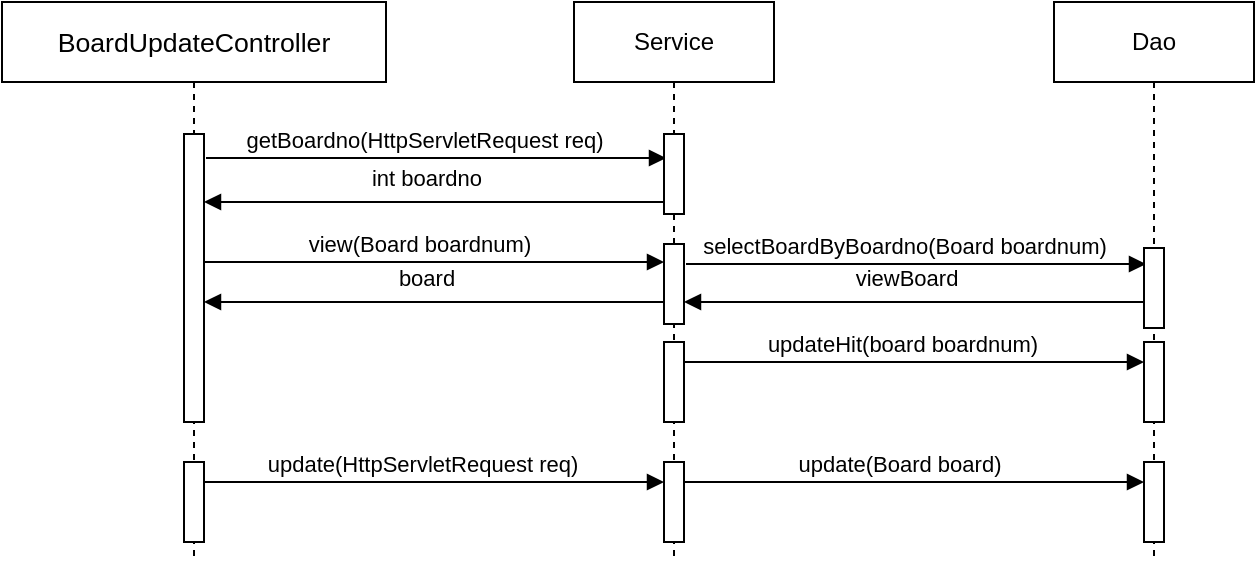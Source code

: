 <mxfile version="13.2.6" type="github">
  <diagram id="hZi3Nb08FEm_SXACoeds" name="Page-1">
    <mxGraphModel dx="1278" dy="585" grid="1" gridSize="10" guides="1" tooltips="1" connect="1" arrows="1" fold="1" page="1" pageScale="1" pageWidth="827" pageHeight="1169" math="0" shadow="0">
      <root>
        <mxCell id="0" />
        <mxCell id="1" parent="0" />
        <mxCell id="-PXGLhBAy0Ajk7IsL0Ls-1" value="" style="html=1;points=[];perimeter=orthogonalPerimeter;" parent="1" vertex="1">
          <mxGeometry x="409" y="146" width="10" height="40" as="geometry" />
        </mxCell>
        <mxCell id="-PXGLhBAy0Ajk7IsL0Ls-2" value="" style="html=1;points=[];perimeter=orthogonalPerimeter;" parent="1" vertex="1">
          <mxGeometry x="409" y="201" width="10" height="40" as="geometry" />
        </mxCell>
        <mxCell id="-PXGLhBAy0Ajk7IsL0Ls-5" value="" style="html=1;points=[];perimeter=orthogonalPerimeter;" parent="1" vertex="1">
          <mxGeometry x="169" y="146" width="10" height="97" as="geometry" />
        </mxCell>
        <mxCell id="-PXGLhBAy0Ajk7IsL0Ls-7" value="getBoardno(HttpServletRequest req)" style="html=1;verticalAlign=bottom;endArrow=block;" parent="1" edge="1">
          <mxGeometry x="-0.058" width="80" relative="1" as="geometry">
            <mxPoint x="180" y="158" as="sourcePoint" />
            <mxPoint x="410" y="158" as="targetPoint" />
            <mxPoint as="offset" />
          </mxGeometry>
        </mxCell>
        <mxCell id="-PXGLhBAy0Ajk7IsL0Ls-9" value="" style="html=1;points=[];perimeter=orthogonalPerimeter;" parent="1" vertex="1">
          <mxGeometry x="649" y="203" width="10" height="40" as="geometry" />
        </mxCell>
        <mxCell id="-PXGLhBAy0Ajk7IsL0Ls-10" value="selectBoardByBoardno(Board boardnum)" style="html=1;verticalAlign=bottom;endArrow=block;" parent="1" edge="1">
          <mxGeometry x="-0.058" width="80" relative="1" as="geometry">
            <mxPoint x="420" y="211" as="sourcePoint" />
            <mxPoint x="650" y="211" as="targetPoint" />
            <mxPoint as="offset" />
          </mxGeometry>
        </mxCell>
        <mxCell id="-PXGLhBAy0Ajk7IsL0Ls-21" value="view(Board boardnum)&amp;nbsp;" style="html=1;verticalAlign=bottom;endArrow=block;" parent="1" edge="1">
          <mxGeometry x="-0.058" width="80" relative="1" as="geometry">
            <mxPoint x="179" y="210" as="sourcePoint" />
            <mxPoint x="409" y="210" as="targetPoint" />
            <mxPoint as="offset" />
          </mxGeometry>
        </mxCell>
        <mxCell id="-PXGLhBAy0Ajk7IsL0Ls-24" value="int boardno" style="html=1;verticalAlign=bottom;endArrow=block;" parent="1" edge="1">
          <mxGeometry x="0.035" y="-3" width="80" relative="1" as="geometry">
            <mxPoint x="409" y="180" as="sourcePoint" />
            <mxPoint x="179" y="180" as="targetPoint" />
            <mxPoint as="offset" />
          </mxGeometry>
        </mxCell>
        <mxCell id="-PXGLhBAy0Ajk7IsL0Ls-27" value="&lt;span style=&quot;font-size: 10pt ; font-family: &amp;#34;arial&amp;#34;&quot;&gt;BoardUpdateController&lt;/span&gt;" style="shape=umlLifeline;perimeter=lifelinePerimeter;whiteSpace=wrap;html=1;container=1;collapsible=0;recursiveResize=0;outlineConnect=0;" parent="1" vertex="1">
          <mxGeometry x="78" y="80" width="192" height="280" as="geometry" />
        </mxCell>
        <mxCell id="qDvvjLEtjT-Me5G9U9EN-9" value="" style="html=1;points=[];perimeter=orthogonalPerimeter;" vertex="1" parent="-PXGLhBAy0Ajk7IsL0Ls-27">
          <mxGeometry x="91" y="230" width="10" height="40" as="geometry" />
        </mxCell>
        <mxCell id="-PXGLhBAy0Ajk7IsL0Ls-28" value="Service" style="shape=umlLifeline;perimeter=lifelinePerimeter;whiteSpace=wrap;html=1;container=1;collapsible=0;recursiveResize=0;outlineConnect=0;" parent="1" vertex="1">
          <mxGeometry x="364" y="80" width="100" height="280" as="geometry" />
        </mxCell>
        <mxCell id="-PXGLhBAy0Ajk7IsL0Ls-29" value="" style="html=1;points=[];perimeter=orthogonalPerimeter;" parent="-PXGLhBAy0Ajk7IsL0Ls-28" vertex="1">
          <mxGeometry x="45" y="66" width="10" height="40" as="geometry" />
        </mxCell>
        <mxCell id="-PXGLhBAy0Ajk7IsL0Ls-30" value="" style="html=1;points=[];perimeter=orthogonalPerimeter;" parent="-PXGLhBAy0Ajk7IsL0Ls-28" vertex="1">
          <mxGeometry x="45" y="121" width="10" height="40" as="geometry" />
        </mxCell>
        <mxCell id="qDvvjLEtjT-Me5G9U9EN-5" value="" style="html=1;points=[];perimeter=orthogonalPerimeter;" vertex="1" parent="-PXGLhBAy0Ajk7IsL0Ls-28">
          <mxGeometry x="45" y="230" width="10" height="40" as="geometry" />
        </mxCell>
        <mxCell id="qDvvjLEtjT-Me5G9U9EN-11" value="" style="html=1;points=[];perimeter=orthogonalPerimeter;" vertex="1" parent="-PXGLhBAy0Ajk7IsL0Ls-28">
          <mxGeometry x="45" y="170" width="10" height="40" as="geometry" />
        </mxCell>
        <mxCell id="-PXGLhBAy0Ajk7IsL0Ls-33" value="Dao" style="shape=umlLifeline;perimeter=lifelinePerimeter;whiteSpace=wrap;html=1;container=1;collapsible=0;recursiveResize=0;outlineConnect=0;" parent="1" vertex="1">
          <mxGeometry x="604" y="80" width="100" height="280" as="geometry" />
        </mxCell>
        <mxCell id="qDvvjLEtjT-Me5G9U9EN-6" value="" style="html=1;points=[];perimeter=orthogonalPerimeter;" vertex="1" parent="-PXGLhBAy0Ajk7IsL0Ls-33">
          <mxGeometry x="45" y="230" width="10" height="40" as="geometry" />
        </mxCell>
        <mxCell id="qDvvjLEtjT-Me5G9U9EN-12" value="" style="html=1;points=[];perimeter=orthogonalPerimeter;" vertex="1" parent="-PXGLhBAy0Ajk7IsL0Ls-33">
          <mxGeometry x="45" y="170" width="10" height="40" as="geometry" />
        </mxCell>
        <mxCell id="-PXGLhBAy0Ajk7IsL0Ls-34" value="" style="html=1;points=[];perimeter=orthogonalPerimeter;" parent="1" vertex="1">
          <mxGeometry x="169" y="146" width="10" height="144" as="geometry" />
        </mxCell>
        <mxCell id="-PXGLhBAy0Ajk7IsL0Ls-38" value="" style="html=1;points=[];perimeter=orthogonalPerimeter;" parent="1" vertex="1">
          <mxGeometry x="649" y="203" width="10" height="40" as="geometry" />
        </mxCell>
        <mxCell id="qDvvjLEtjT-Me5G9U9EN-1" value="viewBoard" style="html=1;verticalAlign=bottom;endArrow=block;" edge="1" parent="1">
          <mxGeometry x="0.035" y="-3" width="80" relative="1" as="geometry">
            <mxPoint x="649" y="230" as="sourcePoint" />
            <mxPoint x="419" y="230" as="targetPoint" />
            <mxPoint as="offset" />
          </mxGeometry>
        </mxCell>
        <mxCell id="qDvvjLEtjT-Me5G9U9EN-2" value="board" style="html=1;verticalAlign=bottom;endArrow=block;" edge="1" parent="1">
          <mxGeometry x="0.035" y="-3" width="80" relative="1" as="geometry">
            <mxPoint x="409" y="230" as="sourcePoint" />
            <mxPoint x="179" y="230" as="targetPoint" />
            <mxPoint as="offset" />
          </mxGeometry>
        </mxCell>
        <mxCell id="qDvvjLEtjT-Me5G9U9EN-7" value="update(HttpServletRequest req)" style="html=1;verticalAlign=bottom;endArrow=block;" edge="1" parent="1">
          <mxGeometry x="-0.058" width="80" relative="1" as="geometry">
            <mxPoint x="179" y="320" as="sourcePoint" />
            <mxPoint x="409" y="320" as="targetPoint" />
            <mxPoint as="offset" />
          </mxGeometry>
        </mxCell>
        <mxCell id="qDvvjLEtjT-Me5G9U9EN-8" value="update(Board board)&amp;nbsp;" style="html=1;verticalAlign=bottom;endArrow=block;" edge="1" parent="1">
          <mxGeometry x="-0.058" width="80" relative="1" as="geometry">
            <mxPoint x="419" y="320" as="sourcePoint" />
            <mxPoint x="649" y="320" as="targetPoint" />
            <mxPoint as="offset" />
          </mxGeometry>
        </mxCell>
        <mxCell id="qDvvjLEtjT-Me5G9U9EN-13" value="updateHit(board boardnum)" style="html=1;verticalAlign=bottom;endArrow=block;" edge="1" parent="1">
          <mxGeometry x="-0.058" width="80" relative="1" as="geometry">
            <mxPoint x="419" y="260" as="sourcePoint" />
            <mxPoint x="649" y="260" as="targetPoint" />
            <mxPoint as="offset" />
          </mxGeometry>
        </mxCell>
      </root>
    </mxGraphModel>
  </diagram>
</mxfile>
